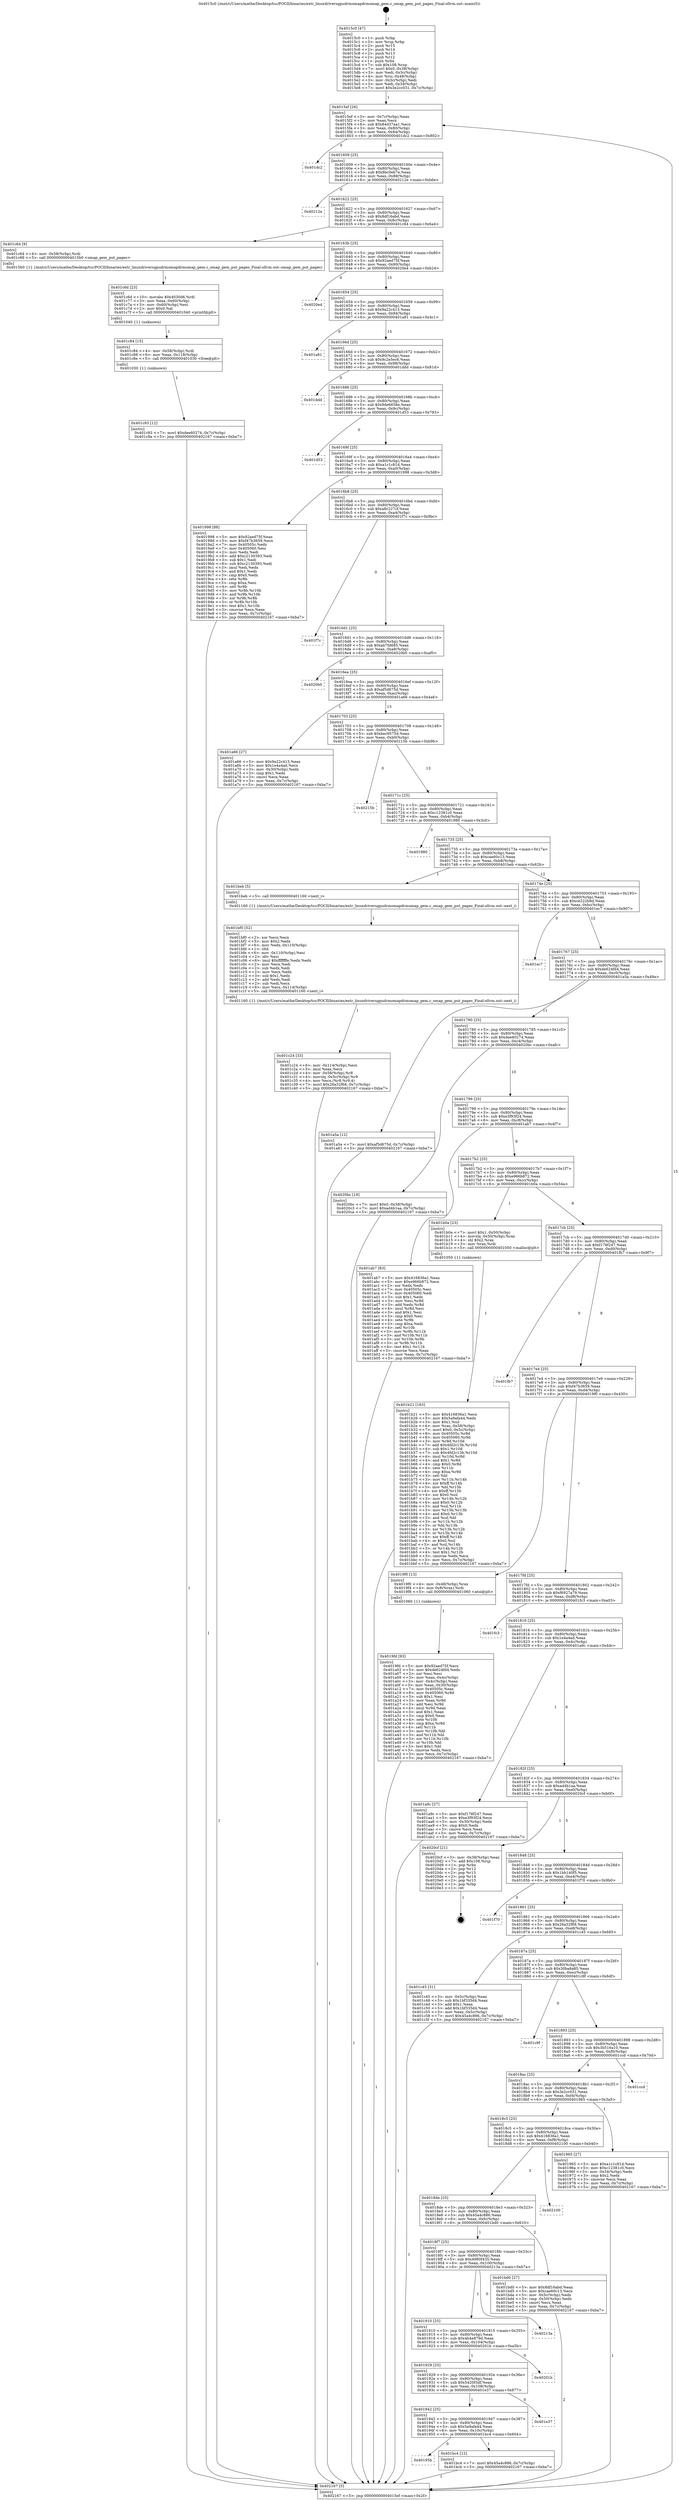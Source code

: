 digraph "0x4015c0" {
  label = "0x4015c0 (/mnt/c/Users/mathe/Desktop/tcc/POCII/binaries/extr_linuxdriversgpudrmomapdrmomap_gem.c_omap_gem_put_pages_Final-ollvm.out::main(0))"
  labelloc = "t"
  node[shape=record]

  Entry [label="",width=0.3,height=0.3,shape=circle,fillcolor=black,style=filled]
  "0x4015ef" [label="{
     0x4015ef [26]\l
     | [instrs]\l
     &nbsp;&nbsp;0x4015ef \<+3\>: mov -0x7c(%rbp),%eax\l
     &nbsp;&nbsp;0x4015f2 \<+2\>: mov %eax,%ecx\l
     &nbsp;&nbsp;0x4015f4 \<+6\>: sub $0x84d37aa1,%ecx\l
     &nbsp;&nbsp;0x4015fa \<+3\>: mov %eax,-0x80(%rbp)\l
     &nbsp;&nbsp;0x4015fd \<+6\>: mov %ecx,-0x84(%rbp)\l
     &nbsp;&nbsp;0x401603 \<+6\>: je 0000000000401dc2 \<main+0x802\>\l
  }"]
  "0x401dc2" [label="{
     0x401dc2\l
  }", style=dashed]
  "0x401609" [label="{
     0x401609 [25]\l
     | [instrs]\l
     &nbsp;&nbsp;0x401609 \<+5\>: jmp 000000000040160e \<main+0x4e\>\l
     &nbsp;&nbsp;0x40160e \<+3\>: mov -0x80(%rbp),%eax\l
     &nbsp;&nbsp;0x401611 \<+5\>: sub $0x8bc0eb7e,%eax\l
     &nbsp;&nbsp;0x401616 \<+6\>: mov %eax,-0x88(%rbp)\l
     &nbsp;&nbsp;0x40161c \<+6\>: je 000000000040212e \<main+0xb6e\>\l
  }"]
  Exit [label="",width=0.3,height=0.3,shape=circle,fillcolor=black,style=filled,peripheries=2]
  "0x40212e" [label="{
     0x40212e\l
  }", style=dashed]
  "0x401622" [label="{
     0x401622 [25]\l
     | [instrs]\l
     &nbsp;&nbsp;0x401622 \<+5\>: jmp 0000000000401627 \<main+0x67\>\l
     &nbsp;&nbsp;0x401627 \<+3\>: mov -0x80(%rbp),%eax\l
     &nbsp;&nbsp;0x40162a \<+5\>: sub $0x8df16abd,%eax\l
     &nbsp;&nbsp;0x40162f \<+6\>: mov %eax,-0x8c(%rbp)\l
     &nbsp;&nbsp;0x401635 \<+6\>: je 0000000000401c64 \<main+0x6a4\>\l
  }"]
  "0x401c93" [label="{
     0x401c93 [12]\l
     | [instrs]\l
     &nbsp;&nbsp;0x401c93 \<+7\>: movl $0xdee60274,-0x7c(%rbp)\l
     &nbsp;&nbsp;0x401c9a \<+5\>: jmp 0000000000402167 \<main+0xba7\>\l
  }"]
  "0x401c64" [label="{
     0x401c64 [9]\l
     | [instrs]\l
     &nbsp;&nbsp;0x401c64 \<+4\>: mov -0x58(%rbp),%rdi\l
     &nbsp;&nbsp;0x401c68 \<+5\>: call 00000000004015b0 \<omap_gem_put_pages\>\l
     | [calls]\l
     &nbsp;&nbsp;0x4015b0 \{1\} (/mnt/c/Users/mathe/Desktop/tcc/POCII/binaries/extr_linuxdriversgpudrmomapdrmomap_gem.c_omap_gem_put_pages_Final-ollvm.out::omap_gem_put_pages)\l
  }"]
  "0x40163b" [label="{
     0x40163b [25]\l
     | [instrs]\l
     &nbsp;&nbsp;0x40163b \<+5\>: jmp 0000000000401640 \<main+0x80\>\l
     &nbsp;&nbsp;0x401640 \<+3\>: mov -0x80(%rbp),%eax\l
     &nbsp;&nbsp;0x401643 \<+5\>: sub $0x92aed75f,%eax\l
     &nbsp;&nbsp;0x401648 \<+6\>: mov %eax,-0x90(%rbp)\l
     &nbsp;&nbsp;0x40164e \<+6\>: je 00000000004020e4 \<main+0xb24\>\l
  }"]
  "0x401c84" [label="{
     0x401c84 [15]\l
     | [instrs]\l
     &nbsp;&nbsp;0x401c84 \<+4\>: mov -0x58(%rbp),%rdi\l
     &nbsp;&nbsp;0x401c88 \<+6\>: mov %eax,-0x118(%rbp)\l
     &nbsp;&nbsp;0x401c8e \<+5\>: call 0000000000401030 \<free@plt\>\l
     | [calls]\l
     &nbsp;&nbsp;0x401030 \{1\} (unknown)\l
  }"]
  "0x4020e4" [label="{
     0x4020e4\l
  }", style=dashed]
  "0x401654" [label="{
     0x401654 [25]\l
     | [instrs]\l
     &nbsp;&nbsp;0x401654 \<+5\>: jmp 0000000000401659 \<main+0x99\>\l
     &nbsp;&nbsp;0x401659 \<+3\>: mov -0x80(%rbp),%eax\l
     &nbsp;&nbsp;0x40165c \<+5\>: sub $0x9a22c413,%eax\l
     &nbsp;&nbsp;0x401661 \<+6\>: mov %eax,-0x94(%rbp)\l
     &nbsp;&nbsp;0x401667 \<+6\>: je 0000000000401a81 \<main+0x4c1\>\l
  }"]
  "0x401c6d" [label="{
     0x401c6d [23]\l
     | [instrs]\l
     &nbsp;&nbsp;0x401c6d \<+10\>: movabs $0x4030d6,%rdi\l
     &nbsp;&nbsp;0x401c77 \<+3\>: mov %eax,-0x60(%rbp)\l
     &nbsp;&nbsp;0x401c7a \<+3\>: mov -0x60(%rbp),%esi\l
     &nbsp;&nbsp;0x401c7d \<+2\>: mov $0x0,%al\l
     &nbsp;&nbsp;0x401c7f \<+5\>: call 0000000000401040 \<printf@plt\>\l
     | [calls]\l
     &nbsp;&nbsp;0x401040 \{1\} (unknown)\l
  }"]
  "0x401a81" [label="{
     0x401a81\l
  }", style=dashed]
  "0x40166d" [label="{
     0x40166d [25]\l
     | [instrs]\l
     &nbsp;&nbsp;0x40166d \<+5\>: jmp 0000000000401672 \<main+0xb2\>\l
     &nbsp;&nbsp;0x401672 \<+3\>: mov -0x80(%rbp),%eax\l
     &nbsp;&nbsp;0x401675 \<+5\>: sub $0x9c2e5ec6,%eax\l
     &nbsp;&nbsp;0x40167a \<+6\>: mov %eax,-0x98(%rbp)\l
     &nbsp;&nbsp;0x401680 \<+6\>: je 0000000000401ddd \<main+0x81d\>\l
  }"]
  "0x401c24" [label="{
     0x401c24 [33]\l
     | [instrs]\l
     &nbsp;&nbsp;0x401c24 \<+6\>: mov -0x114(%rbp),%ecx\l
     &nbsp;&nbsp;0x401c2a \<+3\>: imul %eax,%ecx\l
     &nbsp;&nbsp;0x401c2d \<+4\>: mov -0x58(%rbp),%r8\l
     &nbsp;&nbsp;0x401c31 \<+4\>: movslq -0x5c(%rbp),%r9\l
     &nbsp;&nbsp;0x401c35 \<+4\>: mov %ecx,(%r8,%r9,4)\l
     &nbsp;&nbsp;0x401c39 \<+7\>: movl $0x26a32f68,-0x7c(%rbp)\l
     &nbsp;&nbsp;0x401c40 \<+5\>: jmp 0000000000402167 \<main+0xba7\>\l
  }"]
  "0x401ddd" [label="{
     0x401ddd\l
  }", style=dashed]
  "0x401686" [label="{
     0x401686 [25]\l
     | [instrs]\l
     &nbsp;&nbsp;0x401686 \<+5\>: jmp 000000000040168b \<main+0xcb\>\l
     &nbsp;&nbsp;0x40168b \<+3\>: mov -0x80(%rbp),%eax\l
     &nbsp;&nbsp;0x40168e \<+5\>: sub $0x9de6658e,%eax\l
     &nbsp;&nbsp;0x401693 \<+6\>: mov %eax,-0x9c(%rbp)\l
     &nbsp;&nbsp;0x401699 \<+6\>: je 0000000000401d53 \<main+0x793\>\l
  }"]
  "0x401bf0" [label="{
     0x401bf0 [52]\l
     | [instrs]\l
     &nbsp;&nbsp;0x401bf0 \<+2\>: xor %ecx,%ecx\l
     &nbsp;&nbsp;0x401bf2 \<+5\>: mov $0x2,%edx\l
     &nbsp;&nbsp;0x401bf7 \<+6\>: mov %edx,-0x110(%rbp)\l
     &nbsp;&nbsp;0x401bfd \<+1\>: cltd\l
     &nbsp;&nbsp;0x401bfe \<+6\>: mov -0x110(%rbp),%esi\l
     &nbsp;&nbsp;0x401c04 \<+2\>: idiv %esi\l
     &nbsp;&nbsp;0x401c06 \<+6\>: imul $0xfffffffe,%edx,%edx\l
     &nbsp;&nbsp;0x401c0c \<+2\>: mov %ecx,%edi\l
     &nbsp;&nbsp;0x401c0e \<+2\>: sub %edx,%edi\l
     &nbsp;&nbsp;0x401c10 \<+2\>: mov %ecx,%edx\l
     &nbsp;&nbsp;0x401c12 \<+3\>: sub $0x1,%edx\l
     &nbsp;&nbsp;0x401c15 \<+2\>: add %edx,%edi\l
     &nbsp;&nbsp;0x401c17 \<+2\>: sub %edi,%ecx\l
     &nbsp;&nbsp;0x401c19 \<+6\>: mov %ecx,-0x114(%rbp)\l
     &nbsp;&nbsp;0x401c1f \<+5\>: call 0000000000401160 \<next_i\>\l
     | [calls]\l
     &nbsp;&nbsp;0x401160 \{1\} (/mnt/c/Users/mathe/Desktop/tcc/POCII/binaries/extr_linuxdriversgpudrmomapdrmomap_gem.c_omap_gem_put_pages_Final-ollvm.out::next_i)\l
  }"]
  "0x401d53" [label="{
     0x401d53\l
  }", style=dashed]
  "0x40169f" [label="{
     0x40169f [25]\l
     | [instrs]\l
     &nbsp;&nbsp;0x40169f \<+5\>: jmp 00000000004016a4 \<main+0xe4\>\l
     &nbsp;&nbsp;0x4016a4 \<+3\>: mov -0x80(%rbp),%eax\l
     &nbsp;&nbsp;0x4016a7 \<+5\>: sub $0xa1c1c81d,%eax\l
     &nbsp;&nbsp;0x4016ac \<+6\>: mov %eax,-0xa0(%rbp)\l
     &nbsp;&nbsp;0x4016b2 \<+6\>: je 0000000000401998 \<main+0x3d8\>\l
  }"]
  "0x40195b" [label="{
     0x40195b\l
  }", style=dashed]
  "0x401998" [label="{
     0x401998 [88]\l
     | [instrs]\l
     &nbsp;&nbsp;0x401998 \<+5\>: mov $0x92aed75f,%eax\l
     &nbsp;&nbsp;0x40199d \<+5\>: mov $0xf47b3659,%ecx\l
     &nbsp;&nbsp;0x4019a2 \<+7\>: mov 0x40505c,%edx\l
     &nbsp;&nbsp;0x4019a9 \<+7\>: mov 0x405060,%esi\l
     &nbsp;&nbsp;0x4019b0 \<+2\>: mov %edx,%edi\l
     &nbsp;&nbsp;0x4019b2 \<+6\>: add $0xc2130393,%edi\l
     &nbsp;&nbsp;0x4019b8 \<+3\>: sub $0x1,%edi\l
     &nbsp;&nbsp;0x4019bb \<+6\>: sub $0xc2130393,%edi\l
     &nbsp;&nbsp;0x4019c1 \<+3\>: imul %edi,%edx\l
     &nbsp;&nbsp;0x4019c4 \<+3\>: and $0x1,%edx\l
     &nbsp;&nbsp;0x4019c7 \<+3\>: cmp $0x0,%edx\l
     &nbsp;&nbsp;0x4019ca \<+4\>: sete %r8b\l
     &nbsp;&nbsp;0x4019ce \<+3\>: cmp $0xa,%esi\l
     &nbsp;&nbsp;0x4019d1 \<+4\>: setl %r9b\l
     &nbsp;&nbsp;0x4019d5 \<+3\>: mov %r8b,%r10b\l
     &nbsp;&nbsp;0x4019d8 \<+3\>: and %r9b,%r10b\l
     &nbsp;&nbsp;0x4019db \<+3\>: xor %r9b,%r8b\l
     &nbsp;&nbsp;0x4019de \<+3\>: or %r8b,%r10b\l
     &nbsp;&nbsp;0x4019e1 \<+4\>: test $0x1,%r10b\l
     &nbsp;&nbsp;0x4019e5 \<+3\>: cmovne %ecx,%eax\l
     &nbsp;&nbsp;0x4019e8 \<+3\>: mov %eax,-0x7c(%rbp)\l
     &nbsp;&nbsp;0x4019eb \<+5\>: jmp 0000000000402167 \<main+0xba7\>\l
  }"]
  "0x4016b8" [label="{
     0x4016b8 [25]\l
     | [instrs]\l
     &nbsp;&nbsp;0x4016b8 \<+5\>: jmp 00000000004016bd \<main+0xfd\>\l
     &nbsp;&nbsp;0x4016bd \<+3\>: mov -0x80(%rbp),%eax\l
     &nbsp;&nbsp;0x4016c0 \<+5\>: sub $0xa8c227cf,%eax\l
     &nbsp;&nbsp;0x4016c5 \<+6\>: mov %eax,-0xa4(%rbp)\l
     &nbsp;&nbsp;0x4016cb \<+6\>: je 0000000000401f7c \<main+0x9bc\>\l
  }"]
  "0x401bc4" [label="{
     0x401bc4 [12]\l
     | [instrs]\l
     &nbsp;&nbsp;0x401bc4 \<+7\>: movl $0x45a4c886,-0x7c(%rbp)\l
     &nbsp;&nbsp;0x401bcb \<+5\>: jmp 0000000000402167 \<main+0xba7\>\l
  }"]
  "0x401f7c" [label="{
     0x401f7c\l
  }", style=dashed]
  "0x4016d1" [label="{
     0x4016d1 [25]\l
     | [instrs]\l
     &nbsp;&nbsp;0x4016d1 \<+5\>: jmp 00000000004016d6 \<main+0x116\>\l
     &nbsp;&nbsp;0x4016d6 \<+3\>: mov -0x80(%rbp),%eax\l
     &nbsp;&nbsp;0x4016d9 \<+5\>: sub $0xab7fd685,%eax\l
     &nbsp;&nbsp;0x4016de \<+6\>: mov %eax,-0xa8(%rbp)\l
     &nbsp;&nbsp;0x4016e4 \<+6\>: je 00000000004020b0 \<main+0xaf0\>\l
  }"]
  "0x401942" [label="{
     0x401942 [25]\l
     | [instrs]\l
     &nbsp;&nbsp;0x401942 \<+5\>: jmp 0000000000401947 \<main+0x387\>\l
     &nbsp;&nbsp;0x401947 \<+3\>: mov -0x80(%rbp),%eax\l
     &nbsp;&nbsp;0x40194a \<+5\>: sub $0x5a9afa44,%eax\l
     &nbsp;&nbsp;0x40194f \<+6\>: mov %eax,-0x10c(%rbp)\l
     &nbsp;&nbsp;0x401955 \<+6\>: je 0000000000401bc4 \<main+0x604\>\l
  }"]
  "0x4020b0" [label="{
     0x4020b0\l
  }", style=dashed]
  "0x4016ea" [label="{
     0x4016ea [25]\l
     | [instrs]\l
     &nbsp;&nbsp;0x4016ea \<+5\>: jmp 00000000004016ef \<main+0x12f\>\l
     &nbsp;&nbsp;0x4016ef \<+3\>: mov -0x80(%rbp),%eax\l
     &nbsp;&nbsp;0x4016f2 \<+5\>: sub $0xaf5d675d,%eax\l
     &nbsp;&nbsp;0x4016f7 \<+6\>: mov %eax,-0xac(%rbp)\l
     &nbsp;&nbsp;0x4016fd \<+6\>: je 0000000000401a66 \<main+0x4a6\>\l
  }"]
  "0x401e37" [label="{
     0x401e37\l
  }", style=dashed]
  "0x401a66" [label="{
     0x401a66 [27]\l
     | [instrs]\l
     &nbsp;&nbsp;0x401a66 \<+5\>: mov $0x9a22c413,%eax\l
     &nbsp;&nbsp;0x401a6b \<+5\>: mov $0x1e4a4ad,%ecx\l
     &nbsp;&nbsp;0x401a70 \<+3\>: mov -0x30(%rbp),%edx\l
     &nbsp;&nbsp;0x401a73 \<+3\>: cmp $0x1,%edx\l
     &nbsp;&nbsp;0x401a76 \<+3\>: cmovl %ecx,%eax\l
     &nbsp;&nbsp;0x401a79 \<+3\>: mov %eax,-0x7c(%rbp)\l
     &nbsp;&nbsp;0x401a7c \<+5\>: jmp 0000000000402167 \<main+0xba7\>\l
  }"]
  "0x401703" [label="{
     0x401703 [25]\l
     | [instrs]\l
     &nbsp;&nbsp;0x401703 \<+5\>: jmp 0000000000401708 \<main+0x148\>\l
     &nbsp;&nbsp;0x401708 \<+3\>: mov -0x80(%rbp),%eax\l
     &nbsp;&nbsp;0x40170b \<+5\>: sub $0xbec9575d,%eax\l
     &nbsp;&nbsp;0x401710 \<+6\>: mov %eax,-0xb0(%rbp)\l
     &nbsp;&nbsp;0x401716 \<+6\>: je 000000000040215b \<main+0xb9b\>\l
  }"]
  "0x401929" [label="{
     0x401929 [25]\l
     | [instrs]\l
     &nbsp;&nbsp;0x401929 \<+5\>: jmp 000000000040192e \<main+0x36e\>\l
     &nbsp;&nbsp;0x40192e \<+3\>: mov -0x80(%rbp),%eax\l
     &nbsp;&nbsp;0x401931 \<+5\>: sub $0x5420f3df,%eax\l
     &nbsp;&nbsp;0x401936 \<+6\>: mov %eax,-0x108(%rbp)\l
     &nbsp;&nbsp;0x40193c \<+6\>: je 0000000000401e37 \<main+0x877\>\l
  }"]
  "0x40215b" [label="{
     0x40215b\l
  }", style=dashed]
  "0x40171c" [label="{
     0x40171c [25]\l
     | [instrs]\l
     &nbsp;&nbsp;0x40171c \<+5\>: jmp 0000000000401721 \<main+0x161\>\l
     &nbsp;&nbsp;0x401721 \<+3\>: mov -0x80(%rbp),%eax\l
     &nbsp;&nbsp;0x401724 \<+5\>: sub $0xc12381c0,%eax\l
     &nbsp;&nbsp;0x401729 \<+6\>: mov %eax,-0xb4(%rbp)\l
     &nbsp;&nbsp;0x40172f \<+6\>: je 0000000000401980 \<main+0x3c0\>\l
  }"]
  "0x40201b" [label="{
     0x40201b\l
  }", style=dashed]
  "0x401980" [label="{
     0x401980\l
  }", style=dashed]
  "0x401735" [label="{
     0x401735 [25]\l
     | [instrs]\l
     &nbsp;&nbsp;0x401735 \<+5\>: jmp 000000000040173a \<main+0x17a\>\l
     &nbsp;&nbsp;0x40173a \<+3\>: mov -0x80(%rbp),%eax\l
     &nbsp;&nbsp;0x40173d \<+5\>: sub $0xcae60c13,%eax\l
     &nbsp;&nbsp;0x401742 \<+6\>: mov %eax,-0xb8(%rbp)\l
     &nbsp;&nbsp;0x401748 \<+6\>: je 0000000000401beb \<main+0x62b\>\l
  }"]
  "0x401910" [label="{
     0x401910 [25]\l
     | [instrs]\l
     &nbsp;&nbsp;0x401910 \<+5\>: jmp 0000000000401915 \<main+0x355\>\l
     &nbsp;&nbsp;0x401915 \<+3\>: mov -0x80(%rbp),%eax\l
     &nbsp;&nbsp;0x401918 \<+5\>: sub $0x4b4e879d,%eax\l
     &nbsp;&nbsp;0x40191d \<+6\>: mov %eax,-0x104(%rbp)\l
     &nbsp;&nbsp;0x401923 \<+6\>: je 000000000040201b \<main+0xa5b\>\l
  }"]
  "0x401beb" [label="{
     0x401beb [5]\l
     | [instrs]\l
     &nbsp;&nbsp;0x401beb \<+5\>: call 0000000000401160 \<next_i\>\l
     | [calls]\l
     &nbsp;&nbsp;0x401160 \{1\} (/mnt/c/Users/mathe/Desktop/tcc/POCII/binaries/extr_linuxdriversgpudrmomapdrmomap_gem.c_omap_gem_put_pages_Final-ollvm.out::next_i)\l
  }"]
  "0x40174e" [label="{
     0x40174e [25]\l
     | [instrs]\l
     &nbsp;&nbsp;0x40174e \<+5\>: jmp 0000000000401753 \<main+0x193\>\l
     &nbsp;&nbsp;0x401753 \<+3\>: mov -0x80(%rbp),%eax\l
     &nbsp;&nbsp;0x401756 \<+5\>: sub $0xce222b9d,%eax\l
     &nbsp;&nbsp;0x40175b \<+6\>: mov %eax,-0xbc(%rbp)\l
     &nbsp;&nbsp;0x401761 \<+6\>: je 0000000000401ec7 \<main+0x907\>\l
  }"]
  "0x40213a" [label="{
     0x40213a\l
  }", style=dashed]
  "0x401ec7" [label="{
     0x401ec7\l
  }", style=dashed]
  "0x401767" [label="{
     0x401767 [25]\l
     | [instrs]\l
     &nbsp;&nbsp;0x401767 \<+5\>: jmp 000000000040176c \<main+0x1ac\>\l
     &nbsp;&nbsp;0x40176c \<+3\>: mov -0x80(%rbp),%eax\l
     &nbsp;&nbsp;0x40176f \<+5\>: sub $0xde624fd4,%eax\l
     &nbsp;&nbsp;0x401774 \<+6\>: mov %eax,-0xc0(%rbp)\l
     &nbsp;&nbsp;0x40177a \<+6\>: je 0000000000401a5a \<main+0x49a\>\l
  }"]
  "0x4018f7" [label="{
     0x4018f7 [25]\l
     | [instrs]\l
     &nbsp;&nbsp;0x4018f7 \<+5\>: jmp 00000000004018fc \<main+0x33c\>\l
     &nbsp;&nbsp;0x4018fc \<+3\>: mov -0x80(%rbp),%eax\l
     &nbsp;&nbsp;0x4018ff \<+5\>: sub $0x4980f435,%eax\l
     &nbsp;&nbsp;0x401904 \<+6\>: mov %eax,-0x100(%rbp)\l
     &nbsp;&nbsp;0x40190a \<+6\>: je 000000000040213a \<main+0xb7a\>\l
  }"]
  "0x401a5a" [label="{
     0x401a5a [12]\l
     | [instrs]\l
     &nbsp;&nbsp;0x401a5a \<+7\>: movl $0xaf5d675d,-0x7c(%rbp)\l
     &nbsp;&nbsp;0x401a61 \<+5\>: jmp 0000000000402167 \<main+0xba7\>\l
  }"]
  "0x401780" [label="{
     0x401780 [25]\l
     | [instrs]\l
     &nbsp;&nbsp;0x401780 \<+5\>: jmp 0000000000401785 \<main+0x1c5\>\l
     &nbsp;&nbsp;0x401785 \<+3\>: mov -0x80(%rbp),%eax\l
     &nbsp;&nbsp;0x401788 \<+5\>: sub $0xdee60274,%eax\l
     &nbsp;&nbsp;0x40178d \<+6\>: mov %eax,-0xc4(%rbp)\l
     &nbsp;&nbsp;0x401793 \<+6\>: je 00000000004020bc \<main+0xafc\>\l
  }"]
  "0x401bd0" [label="{
     0x401bd0 [27]\l
     | [instrs]\l
     &nbsp;&nbsp;0x401bd0 \<+5\>: mov $0x8df16abd,%eax\l
     &nbsp;&nbsp;0x401bd5 \<+5\>: mov $0xcae60c13,%ecx\l
     &nbsp;&nbsp;0x401bda \<+3\>: mov -0x5c(%rbp),%edx\l
     &nbsp;&nbsp;0x401bdd \<+3\>: cmp -0x50(%rbp),%edx\l
     &nbsp;&nbsp;0x401be0 \<+3\>: cmovl %ecx,%eax\l
     &nbsp;&nbsp;0x401be3 \<+3\>: mov %eax,-0x7c(%rbp)\l
     &nbsp;&nbsp;0x401be6 \<+5\>: jmp 0000000000402167 \<main+0xba7\>\l
  }"]
  "0x4020bc" [label="{
     0x4020bc [19]\l
     | [instrs]\l
     &nbsp;&nbsp;0x4020bc \<+7\>: movl $0x0,-0x38(%rbp)\l
     &nbsp;&nbsp;0x4020c3 \<+7\>: movl $0xad4b1aa,-0x7c(%rbp)\l
     &nbsp;&nbsp;0x4020ca \<+5\>: jmp 0000000000402167 \<main+0xba7\>\l
  }"]
  "0x401799" [label="{
     0x401799 [25]\l
     | [instrs]\l
     &nbsp;&nbsp;0x401799 \<+5\>: jmp 000000000040179e \<main+0x1de\>\l
     &nbsp;&nbsp;0x40179e \<+3\>: mov -0x80(%rbp),%eax\l
     &nbsp;&nbsp;0x4017a1 \<+5\>: sub $0xe3f93f24,%eax\l
     &nbsp;&nbsp;0x4017a6 \<+6\>: mov %eax,-0xc8(%rbp)\l
     &nbsp;&nbsp;0x4017ac \<+6\>: je 0000000000401ab7 \<main+0x4f7\>\l
  }"]
  "0x4018de" [label="{
     0x4018de [25]\l
     | [instrs]\l
     &nbsp;&nbsp;0x4018de \<+5\>: jmp 00000000004018e3 \<main+0x323\>\l
     &nbsp;&nbsp;0x4018e3 \<+3\>: mov -0x80(%rbp),%eax\l
     &nbsp;&nbsp;0x4018e6 \<+5\>: sub $0x45a4c886,%eax\l
     &nbsp;&nbsp;0x4018eb \<+6\>: mov %eax,-0xfc(%rbp)\l
     &nbsp;&nbsp;0x4018f1 \<+6\>: je 0000000000401bd0 \<main+0x610\>\l
  }"]
  "0x401ab7" [label="{
     0x401ab7 [83]\l
     | [instrs]\l
     &nbsp;&nbsp;0x401ab7 \<+5\>: mov $0x416836a1,%eax\l
     &nbsp;&nbsp;0x401abc \<+5\>: mov $0xe966b872,%ecx\l
     &nbsp;&nbsp;0x401ac1 \<+2\>: xor %edx,%edx\l
     &nbsp;&nbsp;0x401ac3 \<+7\>: mov 0x40505c,%esi\l
     &nbsp;&nbsp;0x401aca \<+7\>: mov 0x405060,%edi\l
     &nbsp;&nbsp;0x401ad1 \<+3\>: sub $0x1,%edx\l
     &nbsp;&nbsp;0x401ad4 \<+3\>: mov %esi,%r8d\l
     &nbsp;&nbsp;0x401ad7 \<+3\>: add %edx,%r8d\l
     &nbsp;&nbsp;0x401ada \<+4\>: imul %r8d,%esi\l
     &nbsp;&nbsp;0x401ade \<+3\>: and $0x1,%esi\l
     &nbsp;&nbsp;0x401ae1 \<+3\>: cmp $0x0,%esi\l
     &nbsp;&nbsp;0x401ae4 \<+4\>: sete %r9b\l
     &nbsp;&nbsp;0x401ae8 \<+3\>: cmp $0xa,%edi\l
     &nbsp;&nbsp;0x401aeb \<+4\>: setl %r10b\l
     &nbsp;&nbsp;0x401aef \<+3\>: mov %r9b,%r11b\l
     &nbsp;&nbsp;0x401af2 \<+3\>: and %r10b,%r11b\l
     &nbsp;&nbsp;0x401af5 \<+3\>: xor %r10b,%r9b\l
     &nbsp;&nbsp;0x401af8 \<+3\>: or %r9b,%r11b\l
     &nbsp;&nbsp;0x401afb \<+4\>: test $0x1,%r11b\l
     &nbsp;&nbsp;0x401aff \<+3\>: cmovne %ecx,%eax\l
     &nbsp;&nbsp;0x401b02 \<+3\>: mov %eax,-0x7c(%rbp)\l
     &nbsp;&nbsp;0x401b05 \<+5\>: jmp 0000000000402167 \<main+0xba7\>\l
  }"]
  "0x4017b2" [label="{
     0x4017b2 [25]\l
     | [instrs]\l
     &nbsp;&nbsp;0x4017b2 \<+5\>: jmp 00000000004017b7 \<main+0x1f7\>\l
     &nbsp;&nbsp;0x4017b7 \<+3\>: mov -0x80(%rbp),%eax\l
     &nbsp;&nbsp;0x4017ba \<+5\>: sub $0xe966b872,%eax\l
     &nbsp;&nbsp;0x4017bf \<+6\>: mov %eax,-0xcc(%rbp)\l
     &nbsp;&nbsp;0x4017c5 \<+6\>: je 0000000000401b0a \<main+0x54a\>\l
  }"]
  "0x402100" [label="{
     0x402100\l
  }", style=dashed]
  "0x401b0a" [label="{
     0x401b0a [23]\l
     | [instrs]\l
     &nbsp;&nbsp;0x401b0a \<+7\>: movl $0x1,-0x50(%rbp)\l
     &nbsp;&nbsp;0x401b11 \<+4\>: movslq -0x50(%rbp),%rax\l
     &nbsp;&nbsp;0x401b15 \<+4\>: shl $0x2,%rax\l
     &nbsp;&nbsp;0x401b19 \<+3\>: mov %rax,%rdi\l
     &nbsp;&nbsp;0x401b1c \<+5\>: call 0000000000401050 \<malloc@plt\>\l
     | [calls]\l
     &nbsp;&nbsp;0x401050 \{1\} (unknown)\l
  }"]
  "0x4017cb" [label="{
     0x4017cb [25]\l
     | [instrs]\l
     &nbsp;&nbsp;0x4017cb \<+5\>: jmp 00000000004017d0 \<main+0x210\>\l
     &nbsp;&nbsp;0x4017d0 \<+3\>: mov -0x80(%rbp),%eax\l
     &nbsp;&nbsp;0x4017d3 \<+5\>: sub $0xf178f247,%eax\l
     &nbsp;&nbsp;0x4017d8 \<+6\>: mov %eax,-0xd0(%rbp)\l
     &nbsp;&nbsp;0x4017de \<+6\>: je 0000000000401fb7 \<main+0x9f7\>\l
  }"]
  "0x401b21" [label="{
     0x401b21 [163]\l
     | [instrs]\l
     &nbsp;&nbsp;0x401b21 \<+5\>: mov $0x416836a1,%ecx\l
     &nbsp;&nbsp;0x401b26 \<+5\>: mov $0x5a9afa44,%edx\l
     &nbsp;&nbsp;0x401b2b \<+3\>: mov $0x1,%sil\l
     &nbsp;&nbsp;0x401b2e \<+4\>: mov %rax,-0x58(%rbp)\l
     &nbsp;&nbsp;0x401b32 \<+7\>: movl $0x0,-0x5c(%rbp)\l
     &nbsp;&nbsp;0x401b39 \<+8\>: mov 0x40505c,%r8d\l
     &nbsp;&nbsp;0x401b41 \<+8\>: mov 0x405060,%r9d\l
     &nbsp;&nbsp;0x401b49 \<+3\>: mov %r8d,%r10d\l
     &nbsp;&nbsp;0x401b4c \<+7\>: add $0x4fd2c13b,%r10d\l
     &nbsp;&nbsp;0x401b53 \<+4\>: sub $0x1,%r10d\l
     &nbsp;&nbsp;0x401b57 \<+7\>: sub $0x4fd2c13b,%r10d\l
     &nbsp;&nbsp;0x401b5e \<+4\>: imul %r10d,%r8d\l
     &nbsp;&nbsp;0x401b62 \<+4\>: and $0x1,%r8d\l
     &nbsp;&nbsp;0x401b66 \<+4\>: cmp $0x0,%r8d\l
     &nbsp;&nbsp;0x401b6a \<+4\>: sete %r11b\l
     &nbsp;&nbsp;0x401b6e \<+4\>: cmp $0xa,%r9d\l
     &nbsp;&nbsp;0x401b72 \<+3\>: setl %bl\l
     &nbsp;&nbsp;0x401b75 \<+3\>: mov %r11b,%r14b\l
     &nbsp;&nbsp;0x401b78 \<+4\>: xor $0xff,%r14b\l
     &nbsp;&nbsp;0x401b7c \<+3\>: mov %bl,%r15b\l
     &nbsp;&nbsp;0x401b7f \<+4\>: xor $0xff,%r15b\l
     &nbsp;&nbsp;0x401b83 \<+4\>: xor $0x0,%sil\l
     &nbsp;&nbsp;0x401b87 \<+3\>: mov %r14b,%r12b\l
     &nbsp;&nbsp;0x401b8a \<+4\>: and $0x0,%r12b\l
     &nbsp;&nbsp;0x401b8e \<+3\>: and %sil,%r11b\l
     &nbsp;&nbsp;0x401b91 \<+3\>: mov %r15b,%r13b\l
     &nbsp;&nbsp;0x401b94 \<+4\>: and $0x0,%r13b\l
     &nbsp;&nbsp;0x401b98 \<+3\>: and %sil,%bl\l
     &nbsp;&nbsp;0x401b9b \<+3\>: or %r11b,%r12b\l
     &nbsp;&nbsp;0x401b9e \<+3\>: or %bl,%r13b\l
     &nbsp;&nbsp;0x401ba1 \<+3\>: xor %r13b,%r12b\l
     &nbsp;&nbsp;0x401ba4 \<+3\>: or %r15b,%r14b\l
     &nbsp;&nbsp;0x401ba7 \<+4\>: xor $0xff,%r14b\l
     &nbsp;&nbsp;0x401bab \<+4\>: or $0x0,%sil\l
     &nbsp;&nbsp;0x401baf \<+3\>: and %sil,%r14b\l
     &nbsp;&nbsp;0x401bb2 \<+3\>: or %r14b,%r12b\l
     &nbsp;&nbsp;0x401bb5 \<+4\>: test $0x1,%r12b\l
     &nbsp;&nbsp;0x401bb9 \<+3\>: cmovne %edx,%ecx\l
     &nbsp;&nbsp;0x401bbc \<+3\>: mov %ecx,-0x7c(%rbp)\l
     &nbsp;&nbsp;0x401bbf \<+5\>: jmp 0000000000402167 \<main+0xba7\>\l
  }"]
  "0x401fb7" [label="{
     0x401fb7\l
  }", style=dashed]
  "0x4017e4" [label="{
     0x4017e4 [25]\l
     | [instrs]\l
     &nbsp;&nbsp;0x4017e4 \<+5\>: jmp 00000000004017e9 \<main+0x229\>\l
     &nbsp;&nbsp;0x4017e9 \<+3\>: mov -0x80(%rbp),%eax\l
     &nbsp;&nbsp;0x4017ec \<+5\>: sub $0xf47b3659,%eax\l
     &nbsp;&nbsp;0x4017f1 \<+6\>: mov %eax,-0xd4(%rbp)\l
     &nbsp;&nbsp;0x4017f7 \<+6\>: je 00000000004019f0 \<main+0x430\>\l
  }"]
  "0x4019fd" [label="{
     0x4019fd [93]\l
     | [instrs]\l
     &nbsp;&nbsp;0x4019fd \<+5\>: mov $0x92aed75f,%ecx\l
     &nbsp;&nbsp;0x401a02 \<+5\>: mov $0xde624fd4,%edx\l
     &nbsp;&nbsp;0x401a07 \<+2\>: xor %esi,%esi\l
     &nbsp;&nbsp;0x401a09 \<+3\>: mov %eax,-0x4c(%rbp)\l
     &nbsp;&nbsp;0x401a0c \<+3\>: mov -0x4c(%rbp),%eax\l
     &nbsp;&nbsp;0x401a0f \<+3\>: mov %eax,-0x30(%rbp)\l
     &nbsp;&nbsp;0x401a12 \<+7\>: mov 0x40505c,%eax\l
     &nbsp;&nbsp;0x401a19 \<+8\>: mov 0x405060,%r8d\l
     &nbsp;&nbsp;0x401a21 \<+3\>: sub $0x1,%esi\l
     &nbsp;&nbsp;0x401a24 \<+3\>: mov %eax,%r9d\l
     &nbsp;&nbsp;0x401a27 \<+3\>: add %esi,%r9d\l
     &nbsp;&nbsp;0x401a2a \<+4\>: imul %r9d,%eax\l
     &nbsp;&nbsp;0x401a2e \<+3\>: and $0x1,%eax\l
     &nbsp;&nbsp;0x401a31 \<+3\>: cmp $0x0,%eax\l
     &nbsp;&nbsp;0x401a34 \<+4\>: sete %r10b\l
     &nbsp;&nbsp;0x401a38 \<+4\>: cmp $0xa,%r8d\l
     &nbsp;&nbsp;0x401a3c \<+4\>: setl %r11b\l
     &nbsp;&nbsp;0x401a40 \<+3\>: mov %r10b,%bl\l
     &nbsp;&nbsp;0x401a43 \<+3\>: and %r11b,%bl\l
     &nbsp;&nbsp;0x401a46 \<+3\>: xor %r11b,%r10b\l
     &nbsp;&nbsp;0x401a49 \<+3\>: or %r10b,%bl\l
     &nbsp;&nbsp;0x401a4c \<+3\>: test $0x1,%bl\l
     &nbsp;&nbsp;0x401a4f \<+3\>: cmovne %edx,%ecx\l
     &nbsp;&nbsp;0x401a52 \<+3\>: mov %ecx,-0x7c(%rbp)\l
     &nbsp;&nbsp;0x401a55 \<+5\>: jmp 0000000000402167 \<main+0xba7\>\l
  }"]
  "0x4019f0" [label="{
     0x4019f0 [13]\l
     | [instrs]\l
     &nbsp;&nbsp;0x4019f0 \<+4\>: mov -0x48(%rbp),%rax\l
     &nbsp;&nbsp;0x4019f4 \<+4\>: mov 0x8(%rax),%rdi\l
     &nbsp;&nbsp;0x4019f8 \<+5\>: call 0000000000401060 \<atoi@plt\>\l
     | [calls]\l
     &nbsp;&nbsp;0x401060 \{1\} (unknown)\l
  }"]
  "0x4017fd" [label="{
     0x4017fd [25]\l
     | [instrs]\l
     &nbsp;&nbsp;0x4017fd \<+5\>: jmp 0000000000401802 \<main+0x242\>\l
     &nbsp;&nbsp;0x401802 \<+3\>: mov -0x80(%rbp),%eax\l
     &nbsp;&nbsp;0x401805 \<+5\>: sub $0xf6927a79,%eax\l
     &nbsp;&nbsp;0x40180a \<+6\>: mov %eax,-0xd8(%rbp)\l
     &nbsp;&nbsp;0x401810 \<+6\>: je 0000000000401fc3 \<main+0xa03\>\l
  }"]
  "0x4015c0" [label="{
     0x4015c0 [47]\l
     | [instrs]\l
     &nbsp;&nbsp;0x4015c0 \<+1\>: push %rbp\l
     &nbsp;&nbsp;0x4015c1 \<+3\>: mov %rsp,%rbp\l
     &nbsp;&nbsp;0x4015c4 \<+2\>: push %r15\l
     &nbsp;&nbsp;0x4015c6 \<+2\>: push %r14\l
     &nbsp;&nbsp;0x4015c8 \<+2\>: push %r13\l
     &nbsp;&nbsp;0x4015ca \<+2\>: push %r12\l
     &nbsp;&nbsp;0x4015cc \<+1\>: push %rbx\l
     &nbsp;&nbsp;0x4015cd \<+7\>: sub $0x108,%rsp\l
     &nbsp;&nbsp;0x4015d4 \<+7\>: movl $0x0,-0x38(%rbp)\l
     &nbsp;&nbsp;0x4015db \<+3\>: mov %edi,-0x3c(%rbp)\l
     &nbsp;&nbsp;0x4015de \<+4\>: mov %rsi,-0x48(%rbp)\l
     &nbsp;&nbsp;0x4015e2 \<+3\>: mov -0x3c(%rbp),%edi\l
     &nbsp;&nbsp;0x4015e5 \<+3\>: mov %edi,-0x34(%rbp)\l
     &nbsp;&nbsp;0x4015e8 \<+7\>: movl $0x3e2cc031,-0x7c(%rbp)\l
  }"]
  "0x401fc3" [label="{
     0x401fc3\l
  }", style=dashed]
  "0x401816" [label="{
     0x401816 [25]\l
     | [instrs]\l
     &nbsp;&nbsp;0x401816 \<+5\>: jmp 000000000040181b \<main+0x25b\>\l
     &nbsp;&nbsp;0x40181b \<+3\>: mov -0x80(%rbp),%eax\l
     &nbsp;&nbsp;0x40181e \<+5\>: sub $0x1e4a4ad,%eax\l
     &nbsp;&nbsp;0x401823 \<+6\>: mov %eax,-0xdc(%rbp)\l
     &nbsp;&nbsp;0x401829 \<+6\>: je 0000000000401a9c \<main+0x4dc\>\l
  }"]
  "0x402167" [label="{
     0x402167 [5]\l
     | [instrs]\l
     &nbsp;&nbsp;0x402167 \<+5\>: jmp 00000000004015ef \<main+0x2f\>\l
  }"]
  "0x401a9c" [label="{
     0x401a9c [27]\l
     | [instrs]\l
     &nbsp;&nbsp;0x401a9c \<+5\>: mov $0xf178f247,%eax\l
     &nbsp;&nbsp;0x401aa1 \<+5\>: mov $0xe3f93f24,%ecx\l
     &nbsp;&nbsp;0x401aa6 \<+3\>: mov -0x30(%rbp),%edx\l
     &nbsp;&nbsp;0x401aa9 \<+3\>: cmp $0x0,%edx\l
     &nbsp;&nbsp;0x401aac \<+3\>: cmove %ecx,%eax\l
     &nbsp;&nbsp;0x401aaf \<+3\>: mov %eax,-0x7c(%rbp)\l
     &nbsp;&nbsp;0x401ab2 \<+5\>: jmp 0000000000402167 \<main+0xba7\>\l
  }"]
  "0x40182f" [label="{
     0x40182f [25]\l
     | [instrs]\l
     &nbsp;&nbsp;0x40182f \<+5\>: jmp 0000000000401834 \<main+0x274\>\l
     &nbsp;&nbsp;0x401834 \<+3\>: mov -0x80(%rbp),%eax\l
     &nbsp;&nbsp;0x401837 \<+5\>: sub $0xad4b1aa,%eax\l
     &nbsp;&nbsp;0x40183c \<+6\>: mov %eax,-0xe0(%rbp)\l
     &nbsp;&nbsp;0x401842 \<+6\>: je 00000000004020cf \<main+0xb0f\>\l
  }"]
  "0x4018c5" [label="{
     0x4018c5 [25]\l
     | [instrs]\l
     &nbsp;&nbsp;0x4018c5 \<+5\>: jmp 00000000004018ca \<main+0x30a\>\l
     &nbsp;&nbsp;0x4018ca \<+3\>: mov -0x80(%rbp),%eax\l
     &nbsp;&nbsp;0x4018cd \<+5\>: sub $0x416836a1,%eax\l
     &nbsp;&nbsp;0x4018d2 \<+6\>: mov %eax,-0xf8(%rbp)\l
     &nbsp;&nbsp;0x4018d8 \<+6\>: je 0000000000402100 \<main+0xb40\>\l
  }"]
  "0x4020cf" [label="{
     0x4020cf [21]\l
     | [instrs]\l
     &nbsp;&nbsp;0x4020cf \<+3\>: mov -0x38(%rbp),%eax\l
     &nbsp;&nbsp;0x4020d2 \<+7\>: add $0x108,%rsp\l
     &nbsp;&nbsp;0x4020d9 \<+1\>: pop %rbx\l
     &nbsp;&nbsp;0x4020da \<+2\>: pop %r12\l
     &nbsp;&nbsp;0x4020dc \<+2\>: pop %r13\l
     &nbsp;&nbsp;0x4020de \<+2\>: pop %r14\l
     &nbsp;&nbsp;0x4020e0 \<+2\>: pop %r15\l
     &nbsp;&nbsp;0x4020e2 \<+1\>: pop %rbp\l
     &nbsp;&nbsp;0x4020e3 \<+1\>: ret\l
  }"]
  "0x401848" [label="{
     0x401848 [25]\l
     | [instrs]\l
     &nbsp;&nbsp;0x401848 \<+5\>: jmp 000000000040184d \<main+0x28d\>\l
     &nbsp;&nbsp;0x40184d \<+3\>: mov -0x80(%rbp),%eax\l
     &nbsp;&nbsp;0x401850 \<+5\>: sub $0x1bb140f5,%eax\l
     &nbsp;&nbsp;0x401855 \<+6\>: mov %eax,-0xe4(%rbp)\l
     &nbsp;&nbsp;0x40185b \<+6\>: je 0000000000401f70 \<main+0x9b0\>\l
  }"]
  "0x401965" [label="{
     0x401965 [27]\l
     | [instrs]\l
     &nbsp;&nbsp;0x401965 \<+5\>: mov $0xa1c1c81d,%eax\l
     &nbsp;&nbsp;0x40196a \<+5\>: mov $0xc12381c0,%ecx\l
     &nbsp;&nbsp;0x40196f \<+3\>: mov -0x34(%rbp),%edx\l
     &nbsp;&nbsp;0x401972 \<+3\>: cmp $0x2,%edx\l
     &nbsp;&nbsp;0x401975 \<+3\>: cmovne %ecx,%eax\l
     &nbsp;&nbsp;0x401978 \<+3\>: mov %eax,-0x7c(%rbp)\l
     &nbsp;&nbsp;0x40197b \<+5\>: jmp 0000000000402167 \<main+0xba7\>\l
  }"]
  "0x401f70" [label="{
     0x401f70\l
  }", style=dashed]
  "0x401861" [label="{
     0x401861 [25]\l
     | [instrs]\l
     &nbsp;&nbsp;0x401861 \<+5\>: jmp 0000000000401866 \<main+0x2a6\>\l
     &nbsp;&nbsp;0x401866 \<+3\>: mov -0x80(%rbp),%eax\l
     &nbsp;&nbsp;0x401869 \<+5\>: sub $0x26a32f68,%eax\l
     &nbsp;&nbsp;0x40186e \<+6\>: mov %eax,-0xe8(%rbp)\l
     &nbsp;&nbsp;0x401874 \<+6\>: je 0000000000401c45 \<main+0x685\>\l
  }"]
  "0x4018ac" [label="{
     0x4018ac [25]\l
     | [instrs]\l
     &nbsp;&nbsp;0x4018ac \<+5\>: jmp 00000000004018b1 \<main+0x2f1\>\l
     &nbsp;&nbsp;0x4018b1 \<+3\>: mov -0x80(%rbp),%eax\l
     &nbsp;&nbsp;0x4018b4 \<+5\>: sub $0x3e2cc031,%eax\l
     &nbsp;&nbsp;0x4018b9 \<+6\>: mov %eax,-0xf4(%rbp)\l
     &nbsp;&nbsp;0x4018bf \<+6\>: je 0000000000401965 \<main+0x3a5\>\l
  }"]
  "0x401c45" [label="{
     0x401c45 [31]\l
     | [instrs]\l
     &nbsp;&nbsp;0x401c45 \<+3\>: mov -0x5c(%rbp),%eax\l
     &nbsp;&nbsp;0x401c48 \<+5\>: sub $0x1bf335d4,%eax\l
     &nbsp;&nbsp;0x401c4d \<+3\>: add $0x1,%eax\l
     &nbsp;&nbsp;0x401c50 \<+5\>: add $0x1bf335d4,%eax\l
     &nbsp;&nbsp;0x401c55 \<+3\>: mov %eax,-0x5c(%rbp)\l
     &nbsp;&nbsp;0x401c58 \<+7\>: movl $0x45a4c886,-0x7c(%rbp)\l
     &nbsp;&nbsp;0x401c5f \<+5\>: jmp 0000000000402167 \<main+0xba7\>\l
  }"]
  "0x40187a" [label="{
     0x40187a [25]\l
     | [instrs]\l
     &nbsp;&nbsp;0x40187a \<+5\>: jmp 000000000040187f \<main+0x2bf\>\l
     &nbsp;&nbsp;0x40187f \<+3\>: mov -0x80(%rbp),%eax\l
     &nbsp;&nbsp;0x401882 \<+5\>: sub $0x30ba8a85,%eax\l
     &nbsp;&nbsp;0x401887 \<+6\>: mov %eax,-0xec(%rbp)\l
     &nbsp;&nbsp;0x40188d \<+6\>: je 0000000000401c9f \<main+0x6df\>\l
  }"]
  "0x401ccd" [label="{
     0x401ccd\l
  }", style=dashed]
  "0x401c9f" [label="{
     0x401c9f\l
  }", style=dashed]
  "0x401893" [label="{
     0x401893 [25]\l
     | [instrs]\l
     &nbsp;&nbsp;0x401893 \<+5\>: jmp 0000000000401898 \<main+0x2d8\>\l
     &nbsp;&nbsp;0x401898 \<+3\>: mov -0x80(%rbp),%eax\l
     &nbsp;&nbsp;0x40189b \<+5\>: sub $0x3b516a10,%eax\l
     &nbsp;&nbsp;0x4018a0 \<+6\>: mov %eax,-0xf0(%rbp)\l
     &nbsp;&nbsp;0x4018a6 \<+6\>: je 0000000000401ccd \<main+0x70d\>\l
  }"]
  Entry -> "0x4015c0" [label=" 1"]
  "0x4015ef" -> "0x401dc2" [label=" 0"]
  "0x4015ef" -> "0x401609" [label=" 16"]
  "0x4020cf" -> Exit [label=" 1"]
  "0x401609" -> "0x40212e" [label=" 0"]
  "0x401609" -> "0x401622" [label=" 16"]
  "0x4020bc" -> "0x402167" [label=" 1"]
  "0x401622" -> "0x401c64" [label=" 1"]
  "0x401622" -> "0x40163b" [label=" 15"]
  "0x401c93" -> "0x402167" [label=" 1"]
  "0x40163b" -> "0x4020e4" [label=" 0"]
  "0x40163b" -> "0x401654" [label=" 15"]
  "0x401c84" -> "0x401c93" [label=" 1"]
  "0x401654" -> "0x401a81" [label=" 0"]
  "0x401654" -> "0x40166d" [label=" 15"]
  "0x401c6d" -> "0x401c84" [label=" 1"]
  "0x40166d" -> "0x401ddd" [label=" 0"]
  "0x40166d" -> "0x401686" [label=" 15"]
  "0x401c64" -> "0x401c6d" [label=" 1"]
  "0x401686" -> "0x401d53" [label=" 0"]
  "0x401686" -> "0x40169f" [label=" 15"]
  "0x401c45" -> "0x402167" [label=" 1"]
  "0x40169f" -> "0x401998" [label=" 1"]
  "0x40169f" -> "0x4016b8" [label=" 14"]
  "0x401c24" -> "0x402167" [label=" 1"]
  "0x4016b8" -> "0x401f7c" [label=" 0"]
  "0x4016b8" -> "0x4016d1" [label=" 14"]
  "0x401bf0" -> "0x401c24" [label=" 1"]
  "0x4016d1" -> "0x4020b0" [label=" 0"]
  "0x4016d1" -> "0x4016ea" [label=" 14"]
  "0x401bd0" -> "0x402167" [label=" 2"]
  "0x4016ea" -> "0x401a66" [label=" 1"]
  "0x4016ea" -> "0x401703" [label=" 13"]
  "0x401bc4" -> "0x402167" [label=" 1"]
  "0x401703" -> "0x40215b" [label=" 0"]
  "0x401703" -> "0x40171c" [label=" 13"]
  "0x401942" -> "0x401bc4" [label=" 1"]
  "0x40171c" -> "0x401980" [label=" 0"]
  "0x40171c" -> "0x401735" [label=" 13"]
  "0x401beb" -> "0x401bf0" [label=" 1"]
  "0x401735" -> "0x401beb" [label=" 1"]
  "0x401735" -> "0x40174e" [label=" 12"]
  "0x401929" -> "0x401e37" [label=" 0"]
  "0x40174e" -> "0x401ec7" [label=" 0"]
  "0x40174e" -> "0x401767" [label=" 12"]
  "0x401942" -> "0x40195b" [label=" 0"]
  "0x401767" -> "0x401a5a" [label=" 1"]
  "0x401767" -> "0x401780" [label=" 11"]
  "0x401910" -> "0x40201b" [label=" 0"]
  "0x401780" -> "0x4020bc" [label=" 1"]
  "0x401780" -> "0x401799" [label=" 10"]
  "0x401929" -> "0x401942" [label=" 1"]
  "0x401799" -> "0x401ab7" [label=" 1"]
  "0x401799" -> "0x4017b2" [label=" 9"]
  "0x4018f7" -> "0x40213a" [label=" 0"]
  "0x4017b2" -> "0x401b0a" [label=" 1"]
  "0x4017b2" -> "0x4017cb" [label=" 8"]
  "0x401910" -> "0x401929" [label=" 1"]
  "0x4017cb" -> "0x401fb7" [label=" 0"]
  "0x4017cb" -> "0x4017e4" [label=" 8"]
  "0x4018de" -> "0x401bd0" [label=" 2"]
  "0x4017e4" -> "0x4019f0" [label=" 1"]
  "0x4017e4" -> "0x4017fd" [label=" 7"]
  "0x4018f7" -> "0x401910" [label=" 1"]
  "0x4017fd" -> "0x401fc3" [label=" 0"]
  "0x4017fd" -> "0x401816" [label=" 7"]
  "0x4018c5" -> "0x4018de" [label=" 3"]
  "0x401816" -> "0x401a9c" [label=" 1"]
  "0x401816" -> "0x40182f" [label=" 6"]
  "0x4018c5" -> "0x402100" [label=" 0"]
  "0x40182f" -> "0x4020cf" [label=" 1"]
  "0x40182f" -> "0x401848" [label=" 5"]
  "0x4018de" -> "0x4018f7" [label=" 1"]
  "0x401848" -> "0x401f70" [label=" 0"]
  "0x401848" -> "0x401861" [label=" 5"]
  "0x401b21" -> "0x402167" [label=" 1"]
  "0x401861" -> "0x401c45" [label=" 1"]
  "0x401861" -> "0x40187a" [label=" 4"]
  "0x401ab7" -> "0x402167" [label=" 1"]
  "0x40187a" -> "0x401c9f" [label=" 0"]
  "0x40187a" -> "0x401893" [label=" 4"]
  "0x401a9c" -> "0x402167" [label=" 1"]
  "0x401893" -> "0x401ccd" [label=" 0"]
  "0x401893" -> "0x4018ac" [label=" 4"]
  "0x401b0a" -> "0x401b21" [label=" 1"]
  "0x4018ac" -> "0x401965" [label=" 1"]
  "0x4018ac" -> "0x4018c5" [label=" 3"]
  "0x401965" -> "0x402167" [label=" 1"]
  "0x4015c0" -> "0x4015ef" [label=" 1"]
  "0x402167" -> "0x4015ef" [label=" 15"]
  "0x401998" -> "0x402167" [label=" 1"]
  "0x4019f0" -> "0x4019fd" [label=" 1"]
  "0x4019fd" -> "0x402167" [label=" 1"]
  "0x401a5a" -> "0x402167" [label=" 1"]
  "0x401a66" -> "0x402167" [label=" 1"]
}
